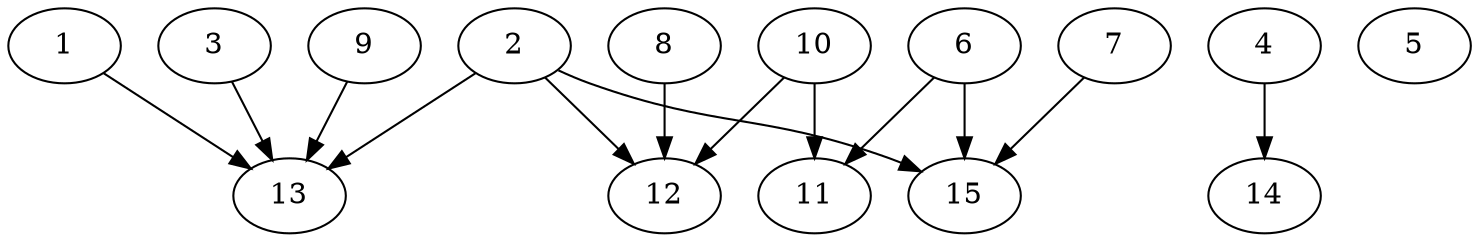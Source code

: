// DAG automatically generated by daggen at Thu Oct  3 13:59:26 2019
// ./daggen --dot -n 15 --ccr 0.3 --fat 0.9 --regular 0.7 --density 0.7 --mindata 5242880 --maxdata 52428800 
digraph G {
  1 [size="151282347", alpha="0.07", expect_size="45384704"] 
  1 -> 13 [size ="45384704"]
  2 [size="107745280", alpha="0.05", expect_size="32323584"] 
  2 -> 12 [size ="32323584"]
  2 -> 13 [size ="32323584"]
  2 -> 15 [size ="32323584"]
  3 [size="92753920", alpha="0.15", expect_size="27826176"] 
  3 -> 13 [size ="27826176"]
  4 [size="55156053", alpha="0.05", expect_size="16546816"] 
  4 -> 14 [size ="16546816"]
  5 [size="49937067", alpha="0.08", expect_size="14981120"] 
  6 [size="84445867", alpha="0.11", expect_size="25333760"] 
  6 -> 11 [size ="25333760"]
  6 -> 15 [size ="25333760"]
  7 [size="153596587", alpha="0.09", expect_size="46078976"] 
  7 -> 15 [size ="46078976"]
  8 [size="68969813", alpha="0.15", expect_size="20690944"] 
  8 -> 12 [size ="20690944"]
  9 [size="160095573", alpha="0.13", expect_size="48028672"] 
  9 -> 13 [size ="48028672"]
  10 [size="119978667", alpha="0.03", expect_size="35993600"] 
  10 -> 11 [size ="35993600"]
  10 -> 12 [size ="35993600"]
  11 [size="168284160", alpha="0.18", expect_size="50485248"] 
  12 [size="62853120", alpha="0.12", expect_size="18855936"] 
  13 [size="105830400", alpha="0.00", expect_size="31749120"] 
  14 [size="67485013", alpha="0.07", expect_size="20245504"] 
  15 [size="108322133", alpha="0.03", expect_size="32496640"] 
}
